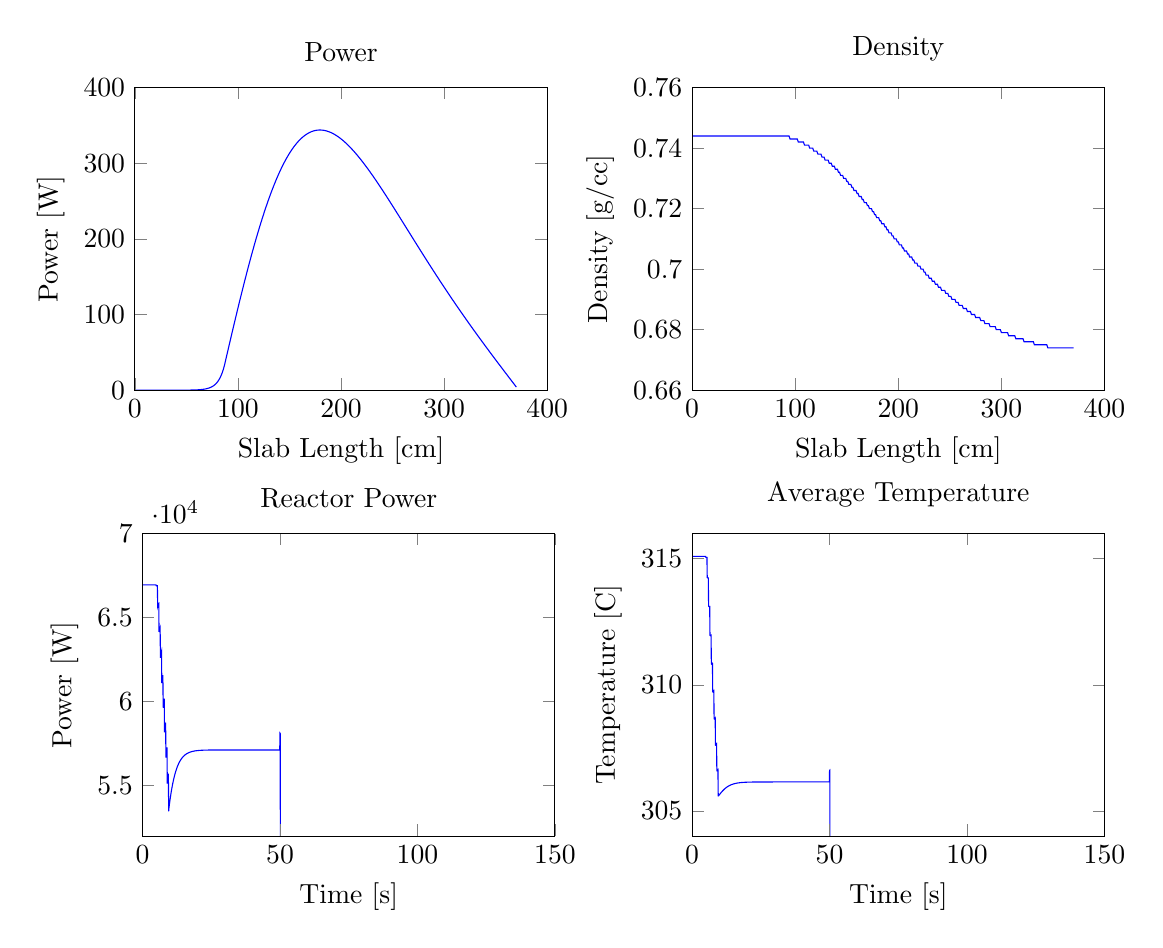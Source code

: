 % This file was created by matlab2tikz v0.1.4.
% Copyright (c) 2008--2011, Nico Schlömer <nico.schloemer@gmail.com>
% All rights reserved.
% 
% The latest updates can be retrieved from
%   http://www.mathworks.com/matlabcentral/fileexchange/22022-matlab2tikz
% where you can also make suggestions and rate matlab2tikz.
% 
\begin{tikzpicture}

\begin{axis}[%
name=plot1,
scale only axis,
width=2.062in,
height=1.513in,
xmin=0, xmax=400,
ymin=0, ymax=400,
xlabel={Slab Length [cm]},
ylabel={Power [W]},
title={Power},
axis on top]
\addplot [
color=blue,
solid
]
coordinates{
 (1,1.427e-05)(2,2.115e-05)(3,2.859e-05)(4,3.679e-05)(5,4.597e-05)(6,5.638e-05)(7,6.828e-05)(8,8.199e-05)(9,9.789e-05)(10,0.0)(11,0.0)(12,0.0)(13,0.0)(14,0.0)(15,0.0)(16,0.0)(17,0.0)(18,0.0)(19,0.001)(20,0.001)(21,0.001)(22,0.001)(23,0.001)(24,0.001)(25,0.001)(26,0.002)(27,0.002)(28,0.002)(29,0.003)(30,0.003)(31,0.004)(32,0.004)(33,0.005)(34,0.006)(35,0.007)(36,0.008)(37,0.01)(38,0.011)(39,0.013)(40,0.016)(41,0.019)(42,0.022)(43,0.026)(44,0.03)(45,0.036)(46,0.042)(47,0.049)(48,0.058)(49,0.069)(50,0.081)(51,0.095)(52,0.112)(53,0.131)(54,0.155)(55,0.182)(56,0.214)(57,0.252)(58,0.297)(59,0.349)(60,0.411)(61,0.484)(62,0.569)(63,0.67)(64,0.788)(65,0.928)(66,1.092)(67,1.285)(68,1.512)(69,1.78)(70,2.095)(71,2.465)(72,2.901)(73,3.414)(74,4.018)(75,4.729)(76,5.565)(77,6.549)(78,7.708)(79,9.071)(80,10.675)(81,12.563)(82,14.784)(83,17.399)(84,20.476)(85,24.096)(86,28.357)(87,33.37)(88,39.27)(89,45.158)(90,51.033)(91,56.893)(92,62.736)(93,68.561)(94,74.364)(95,80.144)(96,85.898)(97,91.626)(98,97.323)(99,102.988)(100,108.62)(101,114.216)(102,119.774)(103,125.293)(104,130.77)(105,136.203)(106,141.59)(107,146.931)(108,152.222)(109,157.462)(110,162.65)(111,167.784)(112,172.862)(113,177.882)(114,182.844)(115,187.745)(116,192.584)(117,197.36)(118,202.071)(119,206.717)(120,211.295)(121,215.804)(122,220.245)(123,224.614)(124,228.912)(125,233.136)(126,237.288)(127,241.364)(128,245.365)(129,249.29)(130,253.137)(131,256.907)(132,260.598)(133,264.211)(134,267.744)(135,271.196)(136,274.568)(137,277.859)(138,281.069)(139,284.197)(140,287.243)(141,290.207)(142,293.089)(143,295.888)(144,298.605)(145,301.239)(146,303.791)(147,306.26)(148,308.646)(149,310.951)(150,313.173)(151,315.313)(152,317.372)(153,319.349)(154,321.245)(155,323.061)(156,324.796)(157,326.451)(158,328.027)(159,329.524)(160,330.942)(161,332.283)(162,333.547)(163,334.733)(164,335.844)(165,336.88)(166,337.84)(167,338.727)(168,339.541)(169,340.282)(170,340.951)(171,341.55)(172,342.078)(173,342.537)(174,342.928)(175,343.251)(176,343.508)(177,343.699)(178,343.825)(179,343.887)(180,343.886)(181,343.822)(182,343.698)(183,343.514)(184,343.27)(185,342.968)(186,342.609)(187,342.194)(188,341.723)(189,341.198)(190,340.62)(191,339.989)(192,339.308)(193,338.575)(194,337.794)(195,336.964)(196,336.087)(197,335.163)(198,334.194)(199,333.181)(200,332.125)(201,331.026)(202,329.885)(203,328.705)(204,327.484)(205,326.225)(206,324.929)(207,323.596)(208,322.228)(209,320.824)(210,319.387)(211,317.917)(212,316.415)(213,314.882)(214,313.318)(215,311.726)(216,310.105)(217,308.456)(218,306.78)(219,305.079)(220,303.352)(221,301.602)(222,299.828)(223,298.031)(224,296.212)(225,294.372)(226,292.512)(227,290.632)(228,288.734)(229,286.817)(230,284.883)(231,282.932)(232,280.965)(233,278.983)(234,276.986)(235,274.975)(236,272.951)(237,270.914)(238,268.865)(239,266.804)(240,264.732)(241,262.65)(242,260.559)(243,258.457)(244,256.348)(245,254.23)(246,252.104)(247,249.972)(248,247.832)(249,245.687)(250,243.536)(251,241.379)(252,239.218)(253,237.052)(254,234.883)(255,232.71)(256,230.534)(257,228.355)(258,226.174)(259,223.992)(260,221.807)(261,219.621)(262,217.435)(263,215.247)(264,213.06)(265,210.873)(266,208.686)(267,206.499)(268,204.314)(269,202.13)(270,199.947)(271,197.766)(272,195.587)(273,193.411)(274,191.236)(275,189.065)(276,186.896)(277,184.73)(278,182.568)(279,180.409)(280,178.253)(281,176.102)(282,173.954)(283,171.81)(284,169.671)(285,167.536)(286,165.405)(287,163.279)(288,161.158)(289,159.042)(290,156.93)(291,154.824)(292,152.723)(293,150.627)(294,148.536)(295,146.451)(296,144.371)(297,142.297)(298,140.228)(299,138.164)(300,136.107)(301,134.055)(302,132.008)(303,129.968)(304,127.933)(305,125.904)(306,123.881)(307,121.863)(308,119.851)(309,117.845)(310,115.845)(311,113.85)(312,111.862)(313,109.879)(314,107.901)(315,105.93)(316,103.964)(317,102.003)(318,100.048)(319,98.099)(320,96.155)(321,94.216)(322,92.283)(323,90.355)(324,88.433)(325,86.515)(326,84.603)(327,82.696)(328,80.794)(329,78.896)(330,77.004)(331,75.116)(332,73.233)(333,71.355)(334,69.481)(335,67.611)(336,65.746)(337,63.885)(338,62.028)(339,60.176)(340,58.327)(341,56.482)(342,54.641)(343,52.803)(344,50.969)(345,49.139)(346,47.311)(347,45.487)(348,43.666)(349,41.848)(350,40.033)(351,38.221)(352,36.411)(353,34.604)(354,32.8)(355,30.997)(356,29.197)(357,27.399)(358,25.603)(359,23.808)(360,22.015)(361,20.224)(362,18.434)(363,16.646)(364,14.859)(365,13.073)(366,11.287)(367,9.503)(368,7.719)(369,5.936)(370,4.153) 
};

\end{axis}

\begin{axis}[%
name=plot2,
at=(plot1.right of south east), anchor=left of south west,
scale only axis,
width=2.062in,
height=1.513in,
xmin=0, xmax=400,
ymin=0.66, ymax=0.76,
xlabel={Slab Length [cm]},
ylabel={$\text{Density [g}/\text{cc]}$},
title={Density},
axis on top]
\addplot [
color=blue,
solid
]
coordinates{
 (1,0.744)(2,0.744)(3,0.744)(4,0.744)(5,0.744)(6,0.744)(7,0.744)(8,0.744)(9,0.744)(10,0.744)(11,0.744)(12,0.744)(13,0.744)(14,0.744)(15,0.744)(16,0.744)(17,0.744)(18,0.744)(19,0.744)(20,0.744)(21,0.744)(22,0.744)(23,0.744)(24,0.744)(25,0.744)(26,0.744)(27,0.744)(28,0.744)(29,0.744)(30,0.744)(31,0.744)(32,0.744)(33,0.744)(34,0.744)(35,0.744)(36,0.744)(37,0.744)(38,0.744)(39,0.744)(40,0.744)(41,0.744)(42,0.744)(43,0.744)(44,0.744)(45,0.744)(46,0.744)(47,0.744)(48,0.744)(49,0.744)(50,0.744)(51,0.744)(52,0.744)(53,0.744)(54,0.744)(55,0.744)(56,0.744)(57,0.744)(58,0.744)(59,0.744)(60,0.744)(61,0.744)(62,0.744)(63,0.744)(64,0.744)(65,0.744)(66,0.744)(67,0.744)(68,0.744)(69,0.744)(70,0.744)(71,0.744)(72,0.744)(73,0.744)(74,0.744)(75,0.744)(76,0.744)(77,0.744)(78,0.744)(79,0.744)(80,0.744)(81,0.744)(82,0.744)(83,0.744)(84,0.744)(85,0.744)(86,0.744)(87,0.744)(88,0.744)(89,0.744)(90,0.744)(91,0.744)(92,0.744)(93,0.744)(94,0.744)(95,0.743)(96,0.743)(97,0.743)(98,0.743)(99,0.743)(100,0.743)(101,0.743)(102,0.743)(103,0.742)(104,0.742)(105,0.742)(106,0.742)(107,0.742)(108,0.742)(109,0.741)(110,0.741)(111,0.741)(112,0.741)(113,0.741)(114,0.74)(115,0.74)(116,0.74)(117,0.74)(118,0.739)(119,0.739)(120,0.739)(121,0.739)(122,0.738)(123,0.738)(124,0.738)(125,0.738)(126,0.737)(127,0.737)(128,0.737)(129,0.736)(130,0.736)(131,0.736)(132,0.736)(133,0.735)(134,0.735)(135,0.735)(136,0.734)(137,0.734)(138,0.734)(139,0.733)(140,0.733)(141,0.733)(142,0.732)(143,0.732)(144,0.731)(145,0.731)(146,0.731)(147,0.73)(148,0.73)(149,0.73)(150,0.729)(151,0.729)(152,0.728)(153,0.728)(154,0.728)(155,0.727)(156,0.727)(157,0.726)(158,0.726)(159,0.726)(160,0.725)(161,0.725)(162,0.724)(163,0.724)(164,0.724)(165,0.723)(166,0.723)(167,0.722)(168,0.722)(169,0.722)(170,0.721)(171,0.721)(172,0.72)(173,0.72)(174,0.72)(175,0.719)(176,0.719)(177,0.718)(178,0.718)(179,0.717)(180,0.717)(181,0.717)(182,0.716)(183,0.716)(184,0.715)(185,0.715)(186,0.715)(187,0.714)(188,0.714)(189,0.713)(190,0.713)(191,0.712)(192,0.712)(193,0.712)(194,0.711)(195,0.711)(196,0.71)(197,0.71)(198,0.71)(199,0.709)(200,0.709)(201,0.708)(202,0.708)(203,0.708)(204,0.707)(205,0.707)(206,0.706)(207,0.706)(208,0.706)(209,0.705)(210,0.705)(211,0.704)(212,0.704)(213,0.704)(214,0.703)(215,0.703)(216,0.702)(217,0.702)(218,0.702)(219,0.701)(220,0.701)(221,0.701)(222,0.7)(223,0.7)(224,0.7)(225,0.699)(226,0.699)(227,0.698)(228,0.698)(229,0.698)(230,0.697)(231,0.697)(232,0.697)(233,0.696)(234,0.696)(235,0.696)(236,0.695)(237,0.695)(238,0.695)(239,0.694)(240,0.694)(241,0.694)(242,0.693)(243,0.693)(244,0.693)(245,0.693)(246,0.692)(247,0.692)(248,0.692)(249,0.691)(250,0.691)(251,0.691)(252,0.69)(253,0.69)(254,0.69)(255,0.69)(256,0.689)(257,0.689)(258,0.689)(259,0.688)(260,0.688)(261,0.688)(262,0.688)(263,0.687)(264,0.687)(265,0.687)(266,0.687)(267,0.686)(268,0.686)(269,0.686)(270,0.686)(271,0.685)(272,0.685)(273,0.685)(274,0.685)(275,0.684)(276,0.684)(277,0.684)(278,0.684)(279,0.684)(280,0.683)(281,0.683)(282,0.683)(283,0.683)(284,0.682)(285,0.682)(286,0.682)(287,0.682)(288,0.682)(289,0.681)(290,0.681)(291,0.681)(292,0.681)(293,0.681)(294,0.681)(295,0.68)(296,0.68)(297,0.68)(298,0.68)(299,0.68)(300,0.679)(301,0.679)(302,0.679)(303,0.679)(304,0.679)(305,0.679)(306,0.679)(307,0.678)(308,0.678)(309,0.678)(310,0.678)(311,0.678)(312,0.678)(313,0.678)(314,0.677)(315,0.677)(316,0.677)(317,0.677)(318,0.677)(319,0.677)(320,0.677)(321,0.677)(322,0.676)(323,0.676)(324,0.676)(325,0.676)(326,0.676)(327,0.676)(328,0.676)(329,0.676)(330,0.676)(331,0.676)(332,0.675)(333,0.675)(334,0.675)(335,0.675)(336,0.675)(337,0.675)(338,0.675)(339,0.675)(340,0.675)(341,0.675)(342,0.675)(343,0.675)(344,0.675)(345,0.674)(346,0.674)(347,0.674)(348,0.674)(349,0.674)(350,0.674)(351,0.674)(352,0.674)(353,0.674)(354,0.674)(355,0.674)(356,0.674)(357,0.674)(358,0.674)(359,0.674)(360,0.674)(361,0.674)(362,0.674)(363,0.674)(364,0.674)(365,0.674)(366,0.674)(367,0.674)(368,0.674)(369,0.674)(370,0.674) 
};

\end{axis}

\begin{axis}[%
name=plot4,
at=(plot2.below south west), anchor=above north west,
scale only axis,
width=2.062in,
height=1.513in,
xmin=0, xmax=150,
ymin=304, ymax=316,
xlabel={Time [s]},
ylabel={Temperature [C]},
title={Average Temperature},
axis on top]
\addplot [
color=blue,
solid
]
coordinates{
 (0,315.093)(0.1,315.093)(0.2,315.093)(0.3,315.093)(0.4,315.093)(0.5,315.093)(0.6,315.093)(0.7,315.093)(0.8,315.093)(0.9,315.093)(1,315.093)(1.1,315.093)(1.2,315.093)(1.3,315.093)(1.4,315.093)(1.5,315.093)(1.6,315.093)(1.7,315.093)(1.8,315.093)(1.9,315.093)(2,315.093)(2.1,315.093)(2.2,315.093)(2.3,315.093)(2.4,315.093)(2.5,315.093)(2.6,315.093)(2.7,315.093)(2.8,315.093)(2.9,315.093)(3,315.093)(3.1,315.093)(3.2,315.093)(3.3,315.093)(3.4,315.093)(3.5,315.093)(3.6,315.093)(3.7,315.093)(3.8,315.093)(3.9,315.093)(4,315.093)(4.1,315.093)(4.2,315.093)(4.3,315.093)(4.4,315.093)(4.5,315.093)(4.6,315.093)(4.7,315.093)(4.8,315.093)(4.9,315.093)(5,315.055)(5.1,315.054)(5.2,315.054)(5.3,315.054)(5.4,315.054)(5.5,314.255)(5.6,314.239)(5.7,314.237)(5.8,314.236)(5.9,314.236)(6,313.123)(6.1,313.104)(6.2,313.105)(6.3,313.107)(6.4,313.108)(6.5,311.965)(6.6,311.95)(6.7,311.955)(6.8,311.961)(6.9,311.967)(7,310.826)(7.1,310.815)(7.2,310.825)(7.3,310.835)(7.4,310.845)(7.5,309.719)(7.6,309.712)(7.7,309.725)(7.8,309.738)(7.9,309.752)(8,308.645)(8.1,308.642)(8.2,308.657)(8.3,308.672)(8.4,308.687)(8.5,307.604)(8.6,307.601)(8.7,307.617)(8.8,307.633)(8.9,307.649)(9,306.589)(9.1,306.587)(9.2,306.603)(9.3,306.618)(9.4,306.634)(9.5,305.597)(9.6,305.594)(9.7,305.608)(9.8,305.622)(9.9,305.636)(10,305.65)(10.1,305.664)(10.2,305.678)(10.3,305.691)(10.4,305.705)(10.5,305.718)(10.6,305.731)(10.7,305.744)(10.8,305.756)(10.9,305.769)(11,305.781)(11.1,305.792)(11.2,305.804)(11.3,305.815)(11.4,305.826)(11.5,305.837)(11.6,305.848)(11.7,305.858)(11.8,305.868)(11.9,305.878)(12,305.887)(12.1,305.896)(12.2,305.905)(12.3,305.914)(12.4,305.922)(12.5,305.93)(12.6,305.938)(12.7,305.946)(12.8,305.953)(12.9,305.96)(13,305.967)(13.1,305.974)(13.2,305.98)(13.3,305.987)(13.4,305.993)(13.5,305.998)(13.6,306.004)(13.7,306.01)(13.8,306.015)(13.9,306.02)(14,306.025)(14.1,306.03)(14.2,306.034)(14.3,306.039)(14.4,306.043)(14.5,306.047)(14.6,306.051)(14.7,306.055)(14.8,306.058)(14.9,306.062)(15,306.065)(15.1,306.068)(15.2,306.072)(15.3,306.075)(15.4,306.077)(15.5,306.08)(15.6,306.083)(15.7,306.086)(15.8,306.088)(15.9,306.09)(16,306.093)(16.1,306.095)(16.2,306.097)(16.3,306.099)(16.4,306.101)(16.5,306.103)(16.6,306.105)(16.7,306.106)(16.8,306.108)(16.9,306.11)(17,306.111)(17.1,306.113)(17.2,306.114)(17.3,306.115)(17.4,306.117)(17.5,306.118)(17.6,306.119)(17.7,306.12)(17.8,306.122)(17.9,306.123)(18,306.124)(18.1,306.125)(18.2,306.125)(18.3,306.126)(18.4,306.127)(18.5,306.128)(18.6,306.129)(18.7,306.13)(18.8,306.13)(18.9,306.131)(19,306.132)(19.1,306.132)(19.2,306.133)(19.3,306.134)(19.4,306.134)(19.5,306.135)(19.6,306.135)(19.7,306.136)(19.8,306.136)(19.9,306.137)(20,306.137)(20.1,306.137)(20.2,306.138)(20.3,306.138)(20.4,306.139)(20.5,306.139)(20.6,306.139)(20.7,306.14)(20.8,306.14)(20.9,306.14)(21,306.14)(21.1,306.141)(21.2,306.141)(21.3,306.141)(21.4,306.141)(21.5,306.142)(21.6,306.142)(21.7,306.142)(21.8,306.142)(21.9,306.143)(22,306.143)(22.1,306.143)(22.2,306.143)(22.3,306.143)(22.4,306.143)(22.5,306.143)(22.6,306.144)(22.7,306.144)(22.8,306.144)(22.9,306.144)(23,306.144)(23.1,306.144)(23.2,306.144)(23.3,306.144)(23.4,306.145)(23.5,306.145)(23.6,306.145)(23.7,306.145)(23.8,306.145)(23.9,306.145)(24,306.145)(24.1,306.145)(24.2,306.145)(24.3,306.145)(24.4,306.145)(24.5,306.145)(24.6,306.145)(24.7,306.145)(24.8,306.146)(24.9,306.146)(25,306.146)(25.1,306.146)(25.2,306.146)(25.3,306.146)(25.4,306.146)(25.5,306.146)(25.6,306.146)(25.7,306.146)(25.8,306.146)(25.9,306.146)(26,306.146)(26.1,306.146)(26.2,306.146)(26.3,306.146)(26.4,306.146)(26.5,306.146)(26.6,306.146)(26.7,306.146)(26.8,306.146)(26.9,306.146)(27,306.146)(27.1,306.146)(27.2,306.146)(27.3,306.146)(27.4,306.146)(27.5,306.146)(27.6,306.146)(27.7,306.146)(27.8,306.146)(27.9,306.146)(28,306.146)(28.1,306.146)(28.2,306.146)(28.3,306.146)(28.4,306.146)(28.5,306.146)(28.6,306.146)(28.7,306.146)(28.8,306.146)(28.9,306.146)(29,306.146)(29.1,306.146)(29.2,306.146)(29.3,306.146)(29.4,306.147)(29.5,306.147)(29.6,306.147)(29.7,306.147)(29.8,306.147)(29.9,306.147)(30,306.147)(30.1,306.147)(30.2,306.147)(30.3,306.147)(30.4,306.147)(30.5,306.147)(30.6,306.147)(30.7,306.147)(30.8,306.147)(30.9,306.147)(31,306.147)(31.1,306.147)(31.2,306.147)(31.3,306.147)(31.4,306.147)(31.5,306.147)(31.6,306.147)(31.7,306.147)(31.8,306.147)(31.9,306.147)(32,306.147)(32.1,306.147)(32.2,306.147)(32.3,306.147)(32.4,306.147)(32.5,306.147)(32.6,306.147)(32.7,306.147)(32.8,306.147)(32.9,306.147)(33,306.147)(33.1,306.147)(33.2,306.147)(33.3,306.147)(33.4,306.147)(33.5,306.147)(33.6,306.147)(33.7,306.147)(33.8,306.147)(33.9,306.147)(34,306.147)(34.1,306.147)(34.2,306.147)(34.3,306.147)(34.4,306.147)(34.5,306.147)(34.6,306.147)(34.7,306.147)(34.8,306.147)(34.9,306.147)(35,306.147)(35.1,306.147)(35.2,306.147)(35.3,306.147)(35.4,306.147)(35.5,306.147)(35.6,306.147)(35.7,306.147)(35.8,306.147)(35.9,306.147)(36,306.147)(36.1,306.147)(36.2,306.147)(36.3,306.147)(36.4,306.147)(36.5,306.147)(36.6,306.147)(36.7,306.147)(36.8,306.147)(36.9,306.147)(37,306.147)(37.1,306.147)(37.2,306.147)(37.3,306.147)(37.4,306.147)(37.5,306.147)(37.6,306.147)(37.7,306.147)(37.8,306.147)(37.9,306.147)(38,306.147)(38.1,306.147)(38.2,306.147)(38.3,306.147)(38.4,306.147)(38.5,306.147)(38.6,306.147)(38.7,306.147)(38.8,306.147)(38.9,306.147)(39,306.147)(39.1,306.147)(39.2,306.147)(39.3,306.147)(39.4,306.147)(39.5,306.147)(39.6,306.147)(39.7,306.147)(39.8,306.147)(39.9,306.147)(40,306.147)(40.1,306.147)(40.2,306.147)(40.3,306.147)(40.4,306.147)(40.5,306.147)(40.6,306.147)(40.7,306.147)(40.8,306.147)(40.9,306.147)(41,306.147)(41.1,306.147)(41.2,306.147)(41.3,306.147)(41.4,306.147)(41.5,306.147)(41.6,306.147)(41.7,306.147)(41.8,306.147)(41.9,306.147)(42,306.147)(42.1,306.147)(42.2,306.147)(42.3,306.147)(42.4,306.147)(42.5,306.147)(42.6,306.147)(42.7,306.147)(42.8,306.147)(42.9,306.147)(43,306.147)(43.1,306.147)(43.2,306.147)(43.3,306.147)(43.4,306.147)(43.5,306.147)(43.6,306.147)(43.7,306.147)(43.8,306.147)(43.9,306.147)(44,306.147)(44.1,306.147)(44.2,306.147)(44.3,306.147)(44.4,306.147)(44.5,306.147)(44.6,306.147)(44.7,306.147)(44.8,306.147)(44.9,306.147)(45,306.147)(45.1,306.147)(45.2,306.147)(45.3,306.147)(45.4,306.147)(45.5,306.147)(45.6,306.147)(45.7,306.147)(45.8,306.147)(45.9,306.147)(46,306.147)(46.1,306.147)(46.2,306.147)(46.3,306.147)(46.4,306.147)(46.5,306.147)(46.6,306.147)(46.7,306.147)(46.8,306.147)(46.9,306.147)(47,306.147)(47.1,306.147)(47.2,306.147)(47.3,306.147)(47.4,306.147)(47.5,306.147)(47.6,306.147)(47.7,306.147)(47.8,306.147)(47.9,306.147)(48,306.147)(48.1,306.147)(48.2,306.147)(48.3,306.147)(48.4,306.147)(48.5,306.147)(48.6,306.147)(48.7,306.147)(48.8,306.147)(48.9,306.147)(49,306.147)(49.1,306.147)(49.2,306.147)(49.3,306.147)(49.4,306.147)(49.5,306.147)(49.6,306.147)(49.7,306.147)(49.8,306.147)(49.9,306.147)(50,306.601)(50.1,306.613)(50.199,3.113) 
};

\end{axis}

\begin{axis}[%
at=(plot4.left of south west), anchor=right of south east,
scale only axis,
width=2.062in,
height=1.513in,
xmin=0, xmax=150,
ymin=52000, ymax=70000,
xlabel={Time [s]},
ylabel={Power [W]},
title={Reactor Power},
axis on top]
\addplot [
color=blue,
solid
]
coordinates{
 (0,66945.4)(0.1,66945.4)(0.2,66945.4)(0.3,66945.4)(0.4,66945.4)(0.5,66945.4)(0.6,66945.4)(0.7,66945.4)(0.8,66945.4)(0.9,66945.4)(1,66945.4)(1.1,66945.4)(1.2,66945.4)(1.3,66945.4)(1.4,66945.4)(1.5,66945.4)(1.6,66945.4)(1.7,66945.4)(1.8,66945.4)(1.9,66945.4)(2,66945.4)(2.1,66945.4)(2.2,66945.4)(2.3,66945.4)(2.4,66945.4)(2.5,66945.4)(2.6,66945.4)(2.7,66945.4)(2.8,66945.4)(2.9,66945.4)(3,66945.4)(3.1,66945.4)(3.2,66945.4)(3.3,66945.4)(3.4,66945.4)(3.5,66945.4)(3.6,66945.4)(3.7,66945.4)(3.8,66945.4)(3.9,66945.4)(4,66945.4)(4.1,66945.4)(4.2,66945.4)(4.3,66945.4)(4.4,66945.4)(4.5,66945.4)(4.6,66945.4)(4.7,66945.4)(4.8,66945.4)(4.9,66945.4)(5,66890.2)(5.1,66893.5)(5.2,66894.4)(5.3,66895.2)(5.4,66896)(5.5,65709.4)(5.6,65782.5)(5.7,65802.9)(5.8,65821.9)(5.9,65840.6)(6,64146.9)(6.1,64270.5)(6.2,64319.5)(6.3,64366.1)(6.4,64411.6)(6.5,62609.2)(6.6,62762.8)(6.7,62839.7)(6.8,62913)(6.9,62984.3)(7,61110.9)(7.1,61287.8)(7.2,61388.1)(7.3,61484.1)(7.4,61577)(7.5,59640.4)(7.6,59833.7)(7.7,59951.9)(7.8,60065.1)(7.9,60174.5)(8,58173.4)(8.1,58376.5)(8.2,58506.6)(8.3,58631.1)(8.4,58751.5)(8.5,56679.5)(8.6,56885.5)(8.7,57021.6)(8.8,57151.9)(8.9,57277.8)(9,55124.5)(9.1,55327.3)(9.2,55463.7)(9.3,55594.3)(9.4,55720.6)(9.5,53473.4)(9.6,53666.8)(9.7,53798.2)(9.8,53924.2)(9.9,54046)(10,54163.8)(10.1,54277.6)(10.2,54387.5)(10.3,54493.7)(10.4,54596.2)(10.5,54695.1)(10.6,54790.5)(10.7,54882.5)(10.8,54971.2)(10.9,55056.7)(11,55139.1)(11.1,55218.5)(11.2,55295)(11.3,55368.6)(11.4,55439.4)(11.5,55507.6)(11.6,55573.3)(11.7,55636.4)(11.8,55697.1)(11.9,55755.5)(12,55811.7)(12.1,55865.7)(12.2,55917.6)(12.3,55967.5)(12.4,56015.4)(12.5,56061.5)(12.6,56105.7)(12.7,56148.2)(12.8,56189)(12.9,56228.2)(13,56265.8)(13.1,56301.9)(13.2,56336.6)(13.3,56369.9)(13.4,56401.8)(13.5,56432.4)(13.6,56461.8)(13.7,56490)(13.8,56517.1)(13.9,56543)(14,56567.9)(14.1,56591.7)(14.2,56614.6)(14.3,56636.6)(14.4,56657.6)(14.5,56677.7)(14.6,56697)(14.7,56715.6)(14.8,56733.3)(14.9,56750.3)(15,56766.6)(15.1,56782.2)(15.2,56797.1)(15.3,56811.5)(15.4,56825.2)(15.5,56838.3)(15.6,56850.9)(15.7,56863)(15.8,56874.5)(15.9,56885.6)(16,56896.2)(16.1,56906.3)(16.2,56916)(16.3,56925.3)(16.4,56934.2)(16.5,56942.7)(16.6,56950.8)(16.7,56958.6)(16.8,56966.1)(16.9,56973.2)(17,56980)(17.1,56986.6)(17.2,56992.8)(17.3,56998.8)(17.4,57004.5)(17.5,57010)(17.6,57015.3)(17.7,57020.3)(17.8,57025.1)(17.9,57029.6)(18,57034)(18.1,57038.2)(18.2,57042.2)(18.3,57046.1)(18.4,57049.7)(18.5,57053.3)(18.6,57056.6)(18.7,57059.8)(18.8,57062.9)(18.9,57065.8)(19,57068.6)(19.1,57071.3)(19.2,57073.9)(19.3,57076.3)(19.4,57078.6)(19.5,57080.9)(19.6,57083)(19.7,57085.1)(19.8,57087)(19.9,57088.9)(20,57090.7)(20.1,57092.4)(20.2,57094)(20.3,57095.6)(20.4,57097.1)(20.5,57098.5)(20.6,57099.8)(20.7,57101.1)(20.8,57102.4)(20.9,57103.6)(21,57104.7)(21.1,57105.8)(21.2,57106.8)(21.3,57107.8)(21.4,57108.7)(21.5,57109.6)(21.6,57110.5)(21.7,57111.3)(21.8,57112.1)(21.9,57112.8)(22,57113.6)(22.1,57114.2)(22.2,57114.9)(22.3,57115.5)(22.4,57116.1)(22.5,57116.7)(22.6,57117.2)(22.7,57117.7)(22.8,57118.2)(22.9,57118.7)(23,57119.2)(23.1,57119.6)(23.2,57120)(23.3,57120.4)(23.4,57120.8)(23.5,57121.1)(23.6,57121.5)(23.7,57121.8)(23.8,57122.1)(23.9,57122.4)(24,57122.7)(24.1,57123)(24.2,57123.2)(24.3,57123.5)(24.4,57123.7)(24.5,57123.9)(24.6,57124.1)(24.7,57124.4)(24.8,57124.5)(24.9,57124.7)(25,57124.9)(25.1,57125.1)(25.2,57125.2)(25.3,57125.4)(25.4,57125.5)(25.5,57125.7)(25.6,57125.8)(25.7,57125.9)(25.8,57126.1)(25.9,57126.2)(26,57126.3)(26.1,57126.4)(26.2,57126.5)(26.3,57126.6)(26.4,57126.7)(26.5,57126.8)(26.6,57126.9)(26.7,57127)(26.8,57127)(26.9,57127.1)(27,57127.2)(27.1,57127.2)(27.2,57127.3)(27.3,57127.4)(27.4,57127.4)(27.5,57127.5)(27.6,57127.5)(27.7,57127.6)(27.8,57127.6)(27.9,57127.7)(28,57127.7)(28.1,57127.8)(28.2,57127.8)(28.3,57127.8)(28.4,57127.9)(28.5,57127.9)(28.6,57127.9)(28.7,57128)(28.8,57128)(28.9,57128)(29,57128.1)(29.1,57128.1)(29.2,57128.1)(29.3,57128.1)(29.4,57128.1)(29.5,57128.2)(29.6,57128.2)(29.7,57128.2)(29.8,57128.2)(29.9,57128.2)(30,57128.3)(30.1,57128.3)(30.2,57128.3)(30.3,57128.3)(30.4,57128.3)(30.5,57128.3)(30.6,57128.3)(30.7,57128.4)(30.8,57128.4)(30.9,57128.4)(31,57128.4)(31.1,57128.4)(31.2,57128.4)(31.3,57128.4)(31.4,57128.4)(31.5,57128.4)(31.6,57128.4)(31.7,57128.5)(31.8,57128.5)(31.9,57128.5)(32,57128.5)(32.1,57128.5)(32.2,57128.5)(32.3,57128.5)(32.4,57128.5)(32.5,57128.5)(32.6,57128.5)(32.7,57128.5)(32.8,57128.5)(32.9,57128.5)(33,57128.5)(33.1,57128.5)(33.2,57128.5)(33.3,57128.5)(33.4,57128.5)(33.5,57128.5)(33.6,57128.5)(33.7,57128.5)(33.8,57128.6)(33.9,57128.6)(34,57128.6)(34.1,57128.6)(34.2,57128.6)(34.3,57128.6)(34.4,57128.6)(34.5,57128.6)(34.6,57128.6)(34.7,57128.6)(34.8,57128.6)(34.9,57128.6)(35,57128.6)(35.1,57128.6)(35.2,57128.6)(35.3,57128.6)(35.4,57128.6)(35.5,57128.6)(35.6,57128.6)(35.7,57128.6)(35.8,57128.6)(35.9,57128.6)(36,57128.6)(36.1,57128.6)(36.2,57128.6)(36.3,57128.6)(36.4,57128.6)(36.5,57128.6)(36.6,57128.6)(36.7,57128.6)(36.8,57128.6)(36.9,57128.6)(37,57128.6)(37.1,57128.6)(37.2,57128.6)(37.3,57128.6)(37.4,57128.6)(37.5,57128.6)(37.6,57128.6)(37.7,57128.6)(37.8,57128.6)(37.9,57128.6)(38,57128.6)(38.1,57128.6)(38.2,57128.6)(38.3,57128.6)(38.4,57128.6)(38.5,57128.6)(38.6,57128.6)(38.7,57128.6)(38.8,57128.6)(38.9,57128.6)(39,57128.6)(39.1,57128.6)(39.2,57128.6)(39.3,57128.6)(39.4,57128.6)(39.5,57128.6)(39.6,57128.6)(39.7,57128.6)(39.8,57128.6)(39.9,57128.6)(40,57128.6)(40.1,57128.6)(40.2,57128.6)(40.3,57128.6)(40.4,57128.6)(40.5,57128.6)(40.6,57128.6)(40.7,57128.6)(40.8,57128.6)(40.9,57128.6)(41,57128.6)(41.1,57128.6)(41.2,57128.6)(41.3,57128.6)(41.4,57128.6)(41.5,57128.6)(41.6,57128.6)(41.7,57128.6)(41.8,57128.6)(41.9,57128.6)(42,57128.6)(42.1,57128.6)(42.2,57128.6)(42.3,57128.6)(42.4,57128.6)(42.5,57128.6)(42.6,57128.6)(42.7,57128.6)(42.8,57128.6)(42.9,57128.6)(43,57128.6)(43.1,57128.6)(43.2,57128.6)(43.3,57128.6)(43.4,57128.6)(43.5,57128.6)(43.6,57128.6)(43.7,57128.6)(43.8,57128.6)(43.9,57128.6)(44,57128.6)(44.1,57128.6)(44.2,57128.6)(44.3,57128.6)(44.4,57128.6)(44.5,57128.6)(44.6,57128.6)(44.7,57128.6)(44.8,57128.6)(44.9,57128.6)(45,57128.6)(45.1,57128.6)(45.2,57128.6)(45.3,57128.6)(45.4,57128.6)(45.5,57128.6)(45.6,57128.6)(45.7,57128.6)(45.8,57128.6)(45.9,57128.6)(46,57128.6)(46.1,57128.6)(46.2,57128.6)(46.3,57128.6)(46.4,57128.6)(46.5,57128.6)(46.6,57128.6)(46.7,57128.6)(46.8,57128.6)(46.9,57128.6)(47,57128.6)(47.1,57128.6)(47.2,57128.6)(47.3,57128.6)(47.4,57128.6)(47.5,57128.6)(47.6,57128.6)(47.7,57128.6)(47.8,57128.6)(47.9,57128.6)(48,57128.6)(48.1,57128.6)(48.2,57128.6)(48.3,57128.6)(48.4,57128.6)(48.5,57128.6)(48.6,57128.6)(48.7,57128.6)(48.8,57128.6)(48.9,57128.6)(49,57128.6)(49.1,57128.6)(49.2,57128.6)(49.3,57128.6)(49.4,57128.6)(49.5,57128.6)(49.6,57128.6)(49.7,57128.6)(49.8,57128.6)(49.9,57128.6)(50,58125.8)(50.1,58102.7)(50.19,6103.24) 
};

\end{axis}
\end{tikzpicture}
